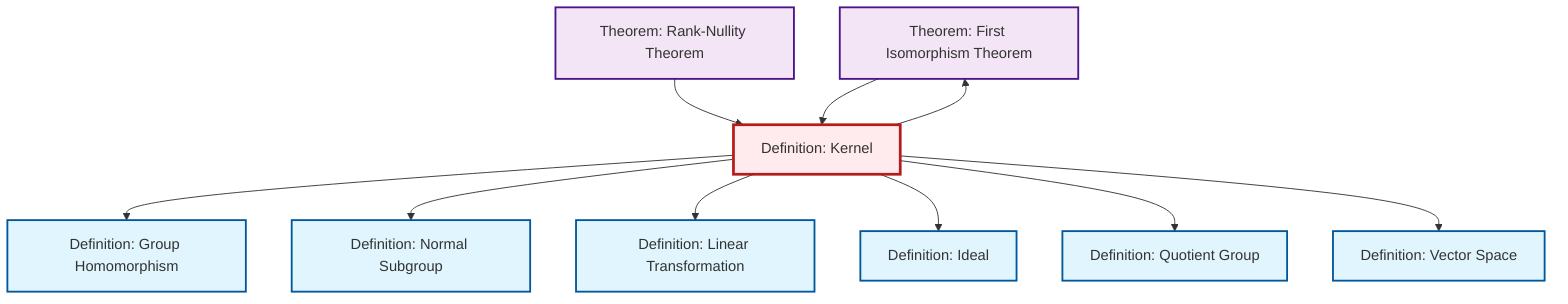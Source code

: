 graph TD
    classDef definition fill:#e1f5fe,stroke:#01579b,stroke-width:2px
    classDef theorem fill:#f3e5f5,stroke:#4a148c,stroke-width:2px
    classDef axiom fill:#fff3e0,stroke:#e65100,stroke-width:2px
    classDef example fill:#e8f5e9,stroke:#1b5e20,stroke-width:2px
    classDef current fill:#ffebee,stroke:#b71c1c,stroke-width:3px
    thm-first-isomorphism["Theorem: First Isomorphism Theorem"]:::theorem
    def-homomorphism["Definition: Group Homomorphism"]:::definition
    def-linear-transformation["Definition: Linear Transformation"]:::definition
    def-vector-space["Definition: Vector Space"]:::definition
    def-kernel["Definition: Kernel"]:::definition
    def-ideal["Definition: Ideal"]:::definition
    thm-rank-nullity["Theorem: Rank-Nullity Theorem"]:::theorem
    def-normal-subgroup["Definition: Normal Subgroup"]:::definition
    def-quotient-group["Definition: Quotient Group"]:::definition
    thm-rank-nullity --> def-kernel
    def-kernel --> def-homomorphism
    def-kernel --> def-normal-subgroup
    thm-first-isomorphism --> def-kernel
    def-kernel --> def-linear-transformation
    def-kernel --> thm-first-isomorphism
    def-kernel --> def-ideal
    def-kernel --> def-quotient-group
    def-kernel --> def-vector-space
    class def-kernel current